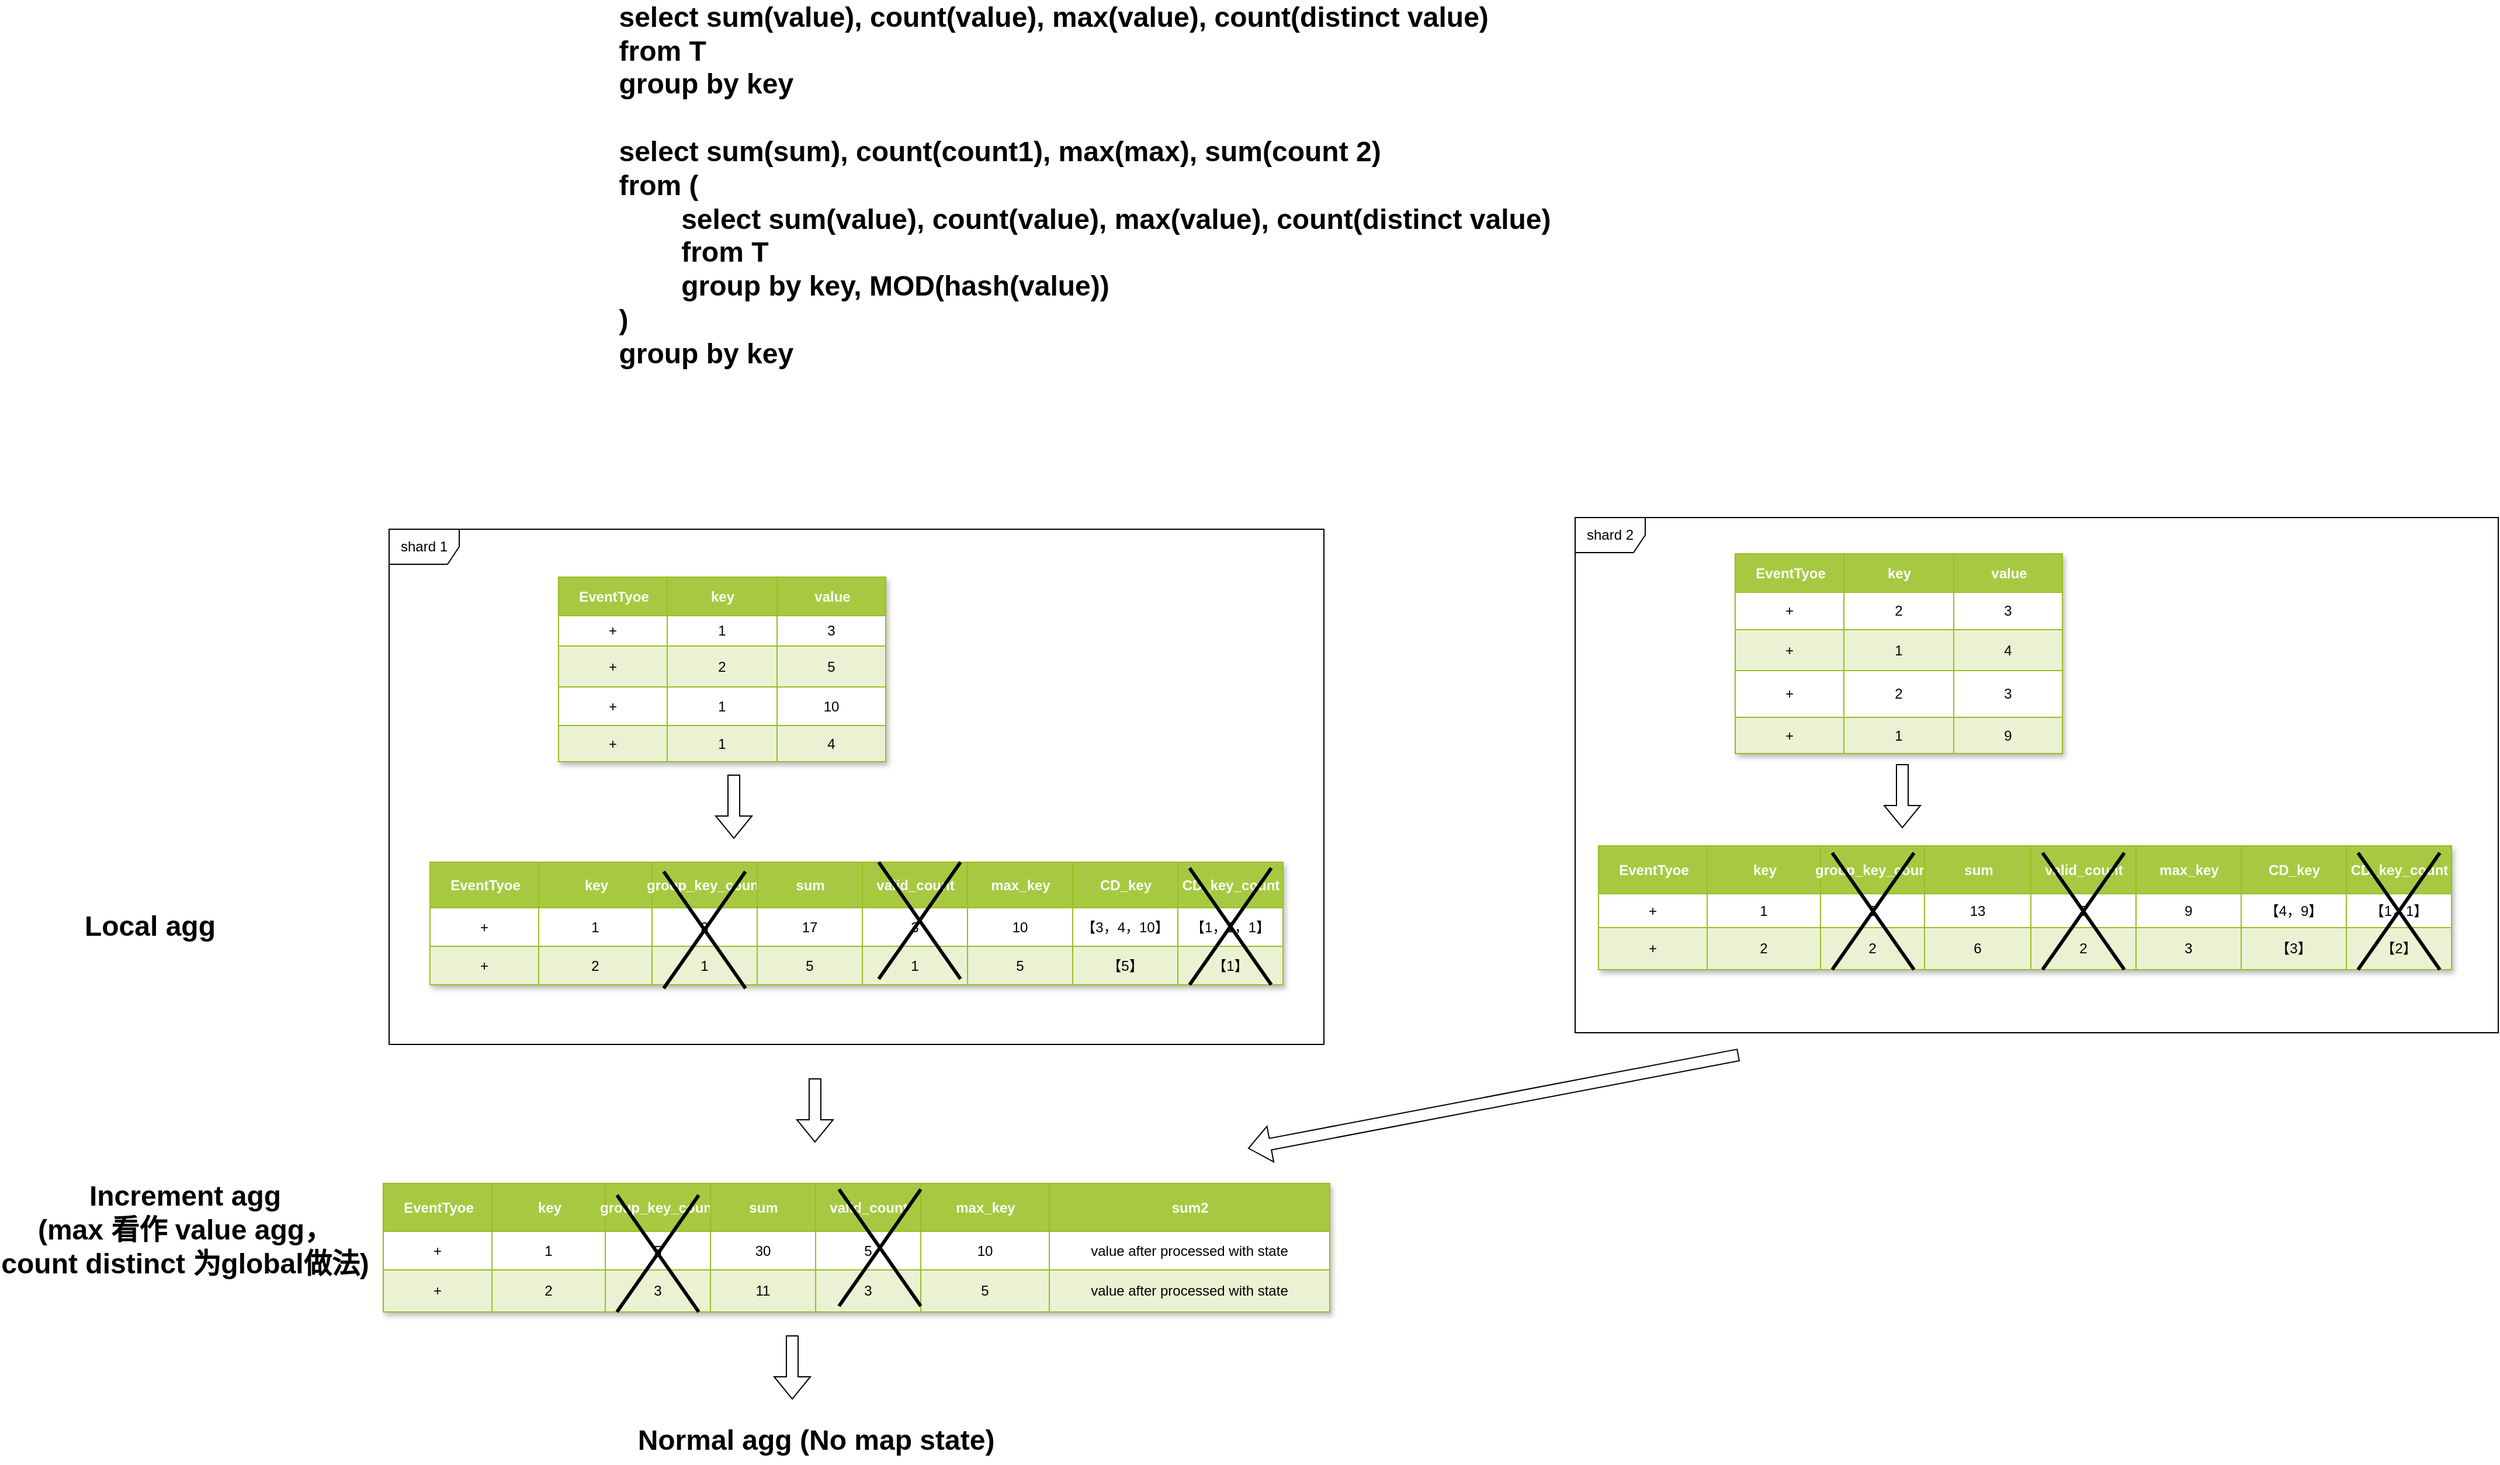 <mxfile version="22.0.4" type="github">
  <diagram name="第 1 页" id="0yl94ecNA-s-9qMKQ-jJ">
    <mxGraphModel dx="3107" dy="2625" grid="1" gridSize="10" guides="1" tooltips="1" connect="1" arrows="1" fold="1" page="1" pageScale="1" pageWidth="827" pageHeight="1169" math="0" shadow="0">
      <root>
        <mxCell id="0" />
        <mxCell id="1" parent="0" />
        <mxCell id="7iNNMuV84NmzAJdlqdGz-1" value="Assets" style="childLayout=tableLayout;recursiveResize=0;strokeColor=#98bf21;fillColor=#A7C942;shadow=1;" vertex="1" parent="1">
          <mxGeometry x="70" y="101" width="280" height="158" as="geometry" />
        </mxCell>
        <mxCell id="7iNNMuV84NmzAJdlqdGz-2" style="shape=tableRow;horizontal=0;startSize=0;swimlaneHead=0;swimlaneBody=0;top=0;left=0;bottom=0;right=0;dropTarget=0;collapsible=0;recursiveResize=0;expand=0;fontStyle=0;strokeColor=inherit;fillColor=#ffffff;" vertex="1" parent="7iNNMuV84NmzAJdlqdGz-1">
          <mxGeometry width="280" height="33" as="geometry" />
        </mxCell>
        <mxCell id="7iNNMuV84NmzAJdlqdGz-3" value="EventTyoe" style="connectable=0;recursiveResize=0;strokeColor=inherit;fillColor=#A7C942;align=center;fontStyle=1;fontColor=#FFFFFF;html=1;" vertex="1" parent="7iNNMuV84NmzAJdlqdGz-2">
          <mxGeometry width="93" height="33" as="geometry">
            <mxRectangle width="93" height="33" as="alternateBounds" />
          </mxGeometry>
        </mxCell>
        <mxCell id="7iNNMuV84NmzAJdlqdGz-4" value="key" style="connectable=0;recursiveResize=0;strokeColor=inherit;fillColor=#A7C942;align=center;fontStyle=1;fontColor=#FFFFFF;html=1;" vertex="1" parent="7iNNMuV84NmzAJdlqdGz-2">
          <mxGeometry x="93" width="94" height="33" as="geometry">
            <mxRectangle width="94" height="33" as="alternateBounds" />
          </mxGeometry>
        </mxCell>
        <mxCell id="7iNNMuV84NmzAJdlqdGz-5" value="value" style="connectable=0;recursiveResize=0;strokeColor=inherit;fillColor=#A7C942;align=center;fontStyle=1;fontColor=#FFFFFF;html=1;" vertex="1" parent="7iNNMuV84NmzAJdlqdGz-2">
          <mxGeometry x="187" width="93" height="33" as="geometry">
            <mxRectangle width="93" height="33" as="alternateBounds" />
          </mxGeometry>
        </mxCell>
        <mxCell id="7iNNMuV84NmzAJdlqdGz-6" value="" style="shape=tableRow;horizontal=0;startSize=0;swimlaneHead=0;swimlaneBody=0;top=0;left=0;bottom=0;right=0;dropTarget=0;collapsible=0;recursiveResize=0;expand=0;fontStyle=0;strokeColor=inherit;fillColor=#ffffff;" vertex="1" parent="7iNNMuV84NmzAJdlqdGz-1">
          <mxGeometry y="33" width="280" height="26" as="geometry" />
        </mxCell>
        <mxCell id="7iNNMuV84NmzAJdlqdGz-7" value="+" style="connectable=0;recursiveResize=0;strokeColor=inherit;fillColor=inherit;align=center;whiteSpace=wrap;html=1;" vertex="1" parent="7iNNMuV84NmzAJdlqdGz-6">
          <mxGeometry width="93" height="26" as="geometry">
            <mxRectangle width="93" height="26" as="alternateBounds" />
          </mxGeometry>
        </mxCell>
        <mxCell id="7iNNMuV84NmzAJdlqdGz-8" value="1" style="connectable=0;recursiveResize=0;strokeColor=inherit;fillColor=inherit;align=center;whiteSpace=wrap;html=1;" vertex="1" parent="7iNNMuV84NmzAJdlqdGz-6">
          <mxGeometry x="93" width="94" height="26" as="geometry">
            <mxRectangle width="94" height="26" as="alternateBounds" />
          </mxGeometry>
        </mxCell>
        <mxCell id="7iNNMuV84NmzAJdlqdGz-9" value="3" style="connectable=0;recursiveResize=0;strokeColor=inherit;fillColor=inherit;align=center;whiteSpace=wrap;html=1;" vertex="1" parent="7iNNMuV84NmzAJdlqdGz-6">
          <mxGeometry x="187" width="93" height="26" as="geometry">
            <mxRectangle width="93" height="26" as="alternateBounds" />
          </mxGeometry>
        </mxCell>
        <mxCell id="7iNNMuV84NmzAJdlqdGz-10" value="" style="shape=tableRow;horizontal=0;startSize=0;swimlaneHead=0;swimlaneBody=0;top=0;left=0;bottom=0;right=0;dropTarget=0;collapsible=0;recursiveResize=0;expand=0;fontStyle=1;strokeColor=inherit;fillColor=#EAF2D3;" vertex="1" parent="7iNNMuV84NmzAJdlqdGz-1">
          <mxGeometry y="59" width="280" height="35" as="geometry" />
        </mxCell>
        <mxCell id="7iNNMuV84NmzAJdlqdGz-11" value="+" style="connectable=0;recursiveResize=0;strokeColor=inherit;fillColor=inherit;whiteSpace=wrap;html=1;" vertex="1" parent="7iNNMuV84NmzAJdlqdGz-10">
          <mxGeometry width="93" height="35" as="geometry">
            <mxRectangle width="93" height="35" as="alternateBounds" />
          </mxGeometry>
        </mxCell>
        <mxCell id="7iNNMuV84NmzAJdlqdGz-12" value="2" style="connectable=0;recursiveResize=0;strokeColor=inherit;fillColor=inherit;whiteSpace=wrap;html=1;" vertex="1" parent="7iNNMuV84NmzAJdlqdGz-10">
          <mxGeometry x="93" width="94" height="35" as="geometry">
            <mxRectangle width="94" height="35" as="alternateBounds" />
          </mxGeometry>
        </mxCell>
        <mxCell id="7iNNMuV84NmzAJdlqdGz-13" value="5" style="connectable=0;recursiveResize=0;strokeColor=inherit;fillColor=inherit;whiteSpace=wrap;html=1;" vertex="1" parent="7iNNMuV84NmzAJdlqdGz-10">
          <mxGeometry x="187" width="93" height="35" as="geometry">
            <mxRectangle width="93" height="35" as="alternateBounds" />
          </mxGeometry>
        </mxCell>
        <mxCell id="7iNNMuV84NmzAJdlqdGz-14" value="" style="shape=tableRow;horizontal=0;startSize=0;swimlaneHead=0;swimlaneBody=0;top=0;left=0;bottom=0;right=0;dropTarget=0;collapsible=0;recursiveResize=0;expand=0;fontStyle=0;strokeColor=inherit;fillColor=#ffffff;" vertex="1" parent="7iNNMuV84NmzAJdlqdGz-1">
          <mxGeometry y="94" width="280" height="33" as="geometry" />
        </mxCell>
        <mxCell id="7iNNMuV84NmzAJdlqdGz-15" value="+" style="connectable=0;recursiveResize=0;strokeColor=inherit;fillColor=inherit;fontStyle=0;align=center;whiteSpace=wrap;html=1;" vertex="1" parent="7iNNMuV84NmzAJdlqdGz-14">
          <mxGeometry width="93" height="33" as="geometry">
            <mxRectangle width="93" height="33" as="alternateBounds" />
          </mxGeometry>
        </mxCell>
        <mxCell id="7iNNMuV84NmzAJdlqdGz-16" value="1" style="connectable=0;recursiveResize=0;strokeColor=inherit;fillColor=inherit;fontStyle=0;align=center;whiteSpace=wrap;html=1;" vertex="1" parent="7iNNMuV84NmzAJdlqdGz-14">
          <mxGeometry x="93" width="94" height="33" as="geometry">
            <mxRectangle width="94" height="33" as="alternateBounds" />
          </mxGeometry>
        </mxCell>
        <mxCell id="7iNNMuV84NmzAJdlqdGz-17" value="10" style="connectable=0;recursiveResize=0;strokeColor=inherit;fillColor=inherit;fontStyle=0;align=center;whiteSpace=wrap;html=1;" vertex="1" parent="7iNNMuV84NmzAJdlqdGz-14">
          <mxGeometry x="187" width="93" height="33" as="geometry">
            <mxRectangle width="93" height="33" as="alternateBounds" />
          </mxGeometry>
        </mxCell>
        <mxCell id="7iNNMuV84NmzAJdlqdGz-18" value="" style="shape=tableRow;horizontal=0;startSize=0;swimlaneHead=0;swimlaneBody=0;top=0;left=0;bottom=0;right=0;dropTarget=0;collapsible=0;recursiveResize=0;expand=0;fontStyle=1;strokeColor=inherit;fillColor=#EAF2D3;" vertex="1" parent="7iNNMuV84NmzAJdlqdGz-1">
          <mxGeometry y="127" width="280" height="31" as="geometry" />
        </mxCell>
        <mxCell id="7iNNMuV84NmzAJdlqdGz-19" value="+" style="connectable=0;recursiveResize=0;strokeColor=inherit;fillColor=inherit;whiteSpace=wrap;html=1;" vertex="1" parent="7iNNMuV84NmzAJdlqdGz-18">
          <mxGeometry width="93" height="31" as="geometry">
            <mxRectangle width="93" height="31" as="alternateBounds" />
          </mxGeometry>
        </mxCell>
        <mxCell id="7iNNMuV84NmzAJdlqdGz-20" value="1" style="connectable=0;recursiveResize=0;strokeColor=inherit;fillColor=inherit;whiteSpace=wrap;html=1;" vertex="1" parent="7iNNMuV84NmzAJdlqdGz-18">
          <mxGeometry x="93" width="94" height="31" as="geometry">
            <mxRectangle width="94" height="31" as="alternateBounds" />
          </mxGeometry>
        </mxCell>
        <mxCell id="7iNNMuV84NmzAJdlqdGz-21" value="4" style="connectable=0;recursiveResize=0;strokeColor=inherit;fillColor=inherit;whiteSpace=wrap;html=1;" vertex="1" parent="7iNNMuV84NmzAJdlqdGz-18">
          <mxGeometry x="187" width="93" height="31" as="geometry">
            <mxRectangle width="93" height="31" as="alternateBounds" />
          </mxGeometry>
        </mxCell>
        <mxCell id="7iNNMuV84NmzAJdlqdGz-22" value="Assets" style="childLayout=tableLayout;recursiveResize=0;strokeColor=#98bf21;fillColor=#A7C942;shadow=1;" vertex="1" parent="1">
          <mxGeometry x="-40" y="345" width="730" height="105" as="geometry" />
        </mxCell>
        <mxCell id="7iNNMuV84NmzAJdlqdGz-23" style="shape=tableRow;horizontal=0;startSize=0;swimlaneHead=0;swimlaneBody=0;top=0;left=0;bottom=0;right=0;dropTarget=0;collapsible=0;recursiveResize=0;expand=0;fontStyle=0;strokeColor=inherit;fillColor=#ffffff;" vertex="1" parent="7iNNMuV84NmzAJdlqdGz-22">
          <mxGeometry width="730" height="39" as="geometry" />
        </mxCell>
        <mxCell id="7iNNMuV84NmzAJdlqdGz-24" value="EventTyoe" style="connectable=0;recursiveResize=0;strokeColor=inherit;fillColor=#A7C942;align=center;fontStyle=1;fontColor=#FFFFFF;html=1;" vertex="1" parent="7iNNMuV84NmzAJdlqdGz-23">
          <mxGeometry width="93" height="39" as="geometry">
            <mxRectangle width="93" height="39" as="alternateBounds" />
          </mxGeometry>
        </mxCell>
        <mxCell id="7iNNMuV84NmzAJdlqdGz-25" value="key" style="connectable=0;recursiveResize=0;strokeColor=inherit;fillColor=#A7C942;align=center;fontStyle=1;fontColor=#FFFFFF;html=1;" vertex="1" parent="7iNNMuV84NmzAJdlqdGz-23">
          <mxGeometry x="93" width="97" height="39" as="geometry">
            <mxRectangle width="97" height="39" as="alternateBounds" />
          </mxGeometry>
        </mxCell>
        <mxCell id="7iNNMuV84NmzAJdlqdGz-26" value="group_key_count" style="connectable=0;recursiveResize=0;strokeColor=inherit;fillColor=#A7C942;align=center;fontStyle=1;fontColor=#FFFFFF;html=1;" vertex="1" parent="7iNNMuV84NmzAJdlqdGz-23">
          <mxGeometry x="190" width="90" height="39" as="geometry">
            <mxRectangle width="90" height="39" as="alternateBounds" />
          </mxGeometry>
        </mxCell>
        <mxCell id="7iNNMuV84NmzAJdlqdGz-27" value="sum" style="connectable=0;recursiveResize=0;strokeColor=inherit;fillColor=#A7C942;align=center;fontStyle=1;fontColor=#FFFFFF;html=1;" vertex="1" parent="7iNNMuV84NmzAJdlqdGz-23">
          <mxGeometry x="280" width="90" height="39" as="geometry">
            <mxRectangle width="90" height="39" as="alternateBounds" />
          </mxGeometry>
        </mxCell>
        <mxCell id="7iNNMuV84NmzAJdlqdGz-28" value="valid_count" style="connectable=0;recursiveResize=0;strokeColor=inherit;fillColor=#A7C942;align=center;fontStyle=1;fontColor=#FFFFFF;html=1;" vertex="1" parent="7iNNMuV84NmzAJdlqdGz-23">
          <mxGeometry x="370" width="90" height="39" as="geometry">
            <mxRectangle width="90" height="39" as="alternateBounds" />
          </mxGeometry>
        </mxCell>
        <mxCell id="7iNNMuV84NmzAJdlqdGz-190" value="max_key" style="connectable=0;recursiveResize=0;strokeColor=inherit;fillColor=#A7C942;align=center;fontStyle=1;fontColor=#FFFFFF;html=1;" vertex="1" parent="7iNNMuV84NmzAJdlqdGz-23">
          <mxGeometry x="460" width="90" height="39" as="geometry">
            <mxRectangle width="90" height="39" as="alternateBounds" />
          </mxGeometry>
        </mxCell>
        <mxCell id="7iNNMuV84NmzAJdlqdGz-29" value="CD_key" style="connectable=0;recursiveResize=0;strokeColor=inherit;fillColor=#A7C942;align=center;fontStyle=1;fontColor=#FFFFFF;html=1;" vertex="1" parent="7iNNMuV84NmzAJdlqdGz-23">
          <mxGeometry x="550" width="90" height="39" as="geometry">
            <mxRectangle width="90" height="39" as="alternateBounds" />
          </mxGeometry>
        </mxCell>
        <mxCell id="7iNNMuV84NmzAJdlqdGz-30" value="CD_key_count" style="connectable=0;recursiveResize=0;strokeColor=inherit;fillColor=#A7C942;align=center;fontStyle=1;fontColor=#FFFFFF;html=1;" vertex="1" parent="7iNNMuV84NmzAJdlqdGz-23">
          <mxGeometry x="640" width="90" height="39" as="geometry">
            <mxRectangle width="90" height="39" as="alternateBounds" />
          </mxGeometry>
        </mxCell>
        <mxCell id="7iNNMuV84NmzAJdlqdGz-31" value="" style="shape=tableRow;horizontal=0;startSize=0;swimlaneHead=0;swimlaneBody=0;top=0;left=0;bottom=0;right=0;dropTarget=0;collapsible=0;recursiveResize=0;expand=0;fontStyle=0;strokeColor=inherit;fillColor=#ffffff;" vertex="1" parent="7iNNMuV84NmzAJdlqdGz-22">
          <mxGeometry y="39" width="730" height="33" as="geometry" />
        </mxCell>
        <mxCell id="7iNNMuV84NmzAJdlqdGz-32" value="+" style="connectable=0;recursiveResize=0;strokeColor=inherit;fillColor=inherit;align=center;whiteSpace=wrap;html=1;" vertex="1" parent="7iNNMuV84NmzAJdlqdGz-31">
          <mxGeometry width="93" height="33" as="geometry">
            <mxRectangle width="93" height="33" as="alternateBounds" />
          </mxGeometry>
        </mxCell>
        <mxCell id="7iNNMuV84NmzAJdlqdGz-33" value="1" style="connectable=0;recursiveResize=0;strokeColor=inherit;fillColor=inherit;align=center;whiteSpace=wrap;html=1;" vertex="1" parent="7iNNMuV84NmzAJdlqdGz-31">
          <mxGeometry x="93" width="97" height="33" as="geometry">
            <mxRectangle width="97" height="33" as="alternateBounds" />
          </mxGeometry>
        </mxCell>
        <mxCell id="7iNNMuV84NmzAJdlqdGz-34" value="3" style="connectable=0;recursiveResize=0;strokeColor=inherit;fillColor=inherit;align=center;whiteSpace=wrap;html=1;" vertex="1" parent="7iNNMuV84NmzAJdlqdGz-31">
          <mxGeometry x="190" width="90" height="33" as="geometry">
            <mxRectangle width="90" height="33" as="alternateBounds" />
          </mxGeometry>
        </mxCell>
        <mxCell id="7iNNMuV84NmzAJdlqdGz-35" value="17" style="connectable=0;recursiveResize=0;strokeColor=inherit;fillColor=inherit;align=center;whiteSpace=wrap;html=1;" vertex="1" parent="7iNNMuV84NmzAJdlqdGz-31">
          <mxGeometry x="280" width="90" height="33" as="geometry">
            <mxRectangle width="90" height="33" as="alternateBounds" />
          </mxGeometry>
        </mxCell>
        <mxCell id="7iNNMuV84NmzAJdlqdGz-36" value="3" style="connectable=0;recursiveResize=0;strokeColor=inherit;fillColor=inherit;align=center;whiteSpace=wrap;html=1;" vertex="1" parent="7iNNMuV84NmzAJdlqdGz-31">
          <mxGeometry x="370" width="90" height="33" as="geometry">
            <mxRectangle width="90" height="33" as="alternateBounds" />
          </mxGeometry>
        </mxCell>
        <mxCell id="7iNNMuV84NmzAJdlqdGz-191" value="10" style="connectable=0;recursiveResize=0;strokeColor=inherit;fillColor=inherit;align=center;whiteSpace=wrap;html=1;" vertex="1" parent="7iNNMuV84NmzAJdlqdGz-31">
          <mxGeometry x="460" width="90" height="33" as="geometry">
            <mxRectangle width="90" height="33" as="alternateBounds" />
          </mxGeometry>
        </mxCell>
        <mxCell id="7iNNMuV84NmzAJdlqdGz-37" value="【3，4，10】" style="connectable=0;recursiveResize=0;strokeColor=inherit;fillColor=inherit;align=center;whiteSpace=wrap;html=1;" vertex="1" parent="7iNNMuV84NmzAJdlqdGz-31">
          <mxGeometry x="550" width="90" height="33" as="geometry">
            <mxRectangle width="90" height="33" as="alternateBounds" />
          </mxGeometry>
        </mxCell>
        <mxCell id="7iNNMuV84NmzAJdlqdGz-38" value="【1，1，1】" style="connectable=0;recursiveResize=0;strokeColor=inherit;fillColor=inherit;align=center;whiteSpace=wrap;html=1;" vertex="1" parent="7iNNMuV84NmzAJdlqdGz-31">
          <mxGeometry x="640" width="90" height="33" as="geometry">
            <mxRectangle width="90" height="33" as="alternateBounds" />
          </mxGeometry>
        </mxCell>
        <mxCell id="7iNNMuV84NmzAJdlqdGz-39" value="" style="shape=tableRow;horizontal=0;startSize=0;swimlaneHead=0;swimlaneBody=0;top=0;left=0;bottom=0;right=0;dropTarget=0;collapsible=0;recursiveResize=0;expand=0;fontStyle=1;strokeColor=inherit;fillColor=#EAF2D3;" vertex="1" parent="7iNNMuV84NmzAJdlqdGz-22">
          <mxGeometry y="72" width="730" height="33" as="geometry" />
        </mxCell>
        <mxCell id="7iNNMuV84NmzAJdlqdGz-40" value="+" style="connectable=0;recursiveResize=0;strokeColor=inherit;fillColor=inherit;whiteSpace=wrap;html=1;" vertex="1" parent="7iNNMuV84NmzAJdlqdGz-39">
          <mxGeometry width="93" height="33" as="geometry">
            <mxRectangle width="93" height="33" as="alternateBounds" />
          </mxGeometry>
        </mxCell>
        <mxCell id="7iNNMuV84NmzAJdlqdGz-41" value="2" style="connectable=0;recursiveResize=0;strokeColor=inherit;fillColor=inherit;whiteSpace=wrap;html=1;" vertex="1" parent="7iNNMuV84NmzAJdlqdGz-39">
          <mxGeometry x="93" width="97" height="33" as="geometry">
            <mxRectangle width="97" height="33" as="alternateBounds" />
          </mxGeometry>
        </mxCell>
        <mxCell id="7iNNMuV84NmzAJdlqdGz-42" value="1" style="connectable=0;recursiveResize=0;strokeColor=inherit;fillColor=inherit;whiteSpace=wrap;html=1;" vertex="1" parent="7iNNMuV84NmzAJdlqdGz-39">
          <mxGeometry x="190" width="90" height="33" as="geometry">
            <mxRectangle width="90" height="33" as="alternateBounds" />
          </mxGeometry>
        </mxCell>
        <mxCell id="7iNNMuV84NmzAJdlqdGz-43" value="5" style="connectable=0;recursiveResize=0;strokeColor=inherit;fillColor=inherit;whiteSpace=wrap;html=1;" vertex="1" parent="7iNNMuV84NmzAJdlqdGz-39">
          <mxGeometry x="280" width="90" height="33" as="geometry">
            <mxRectangle width="90" height="33" as="alternateBounds" />
          </mxGeometry>
        </mxCell>
        <mxCell id="7iNNMuV84NmzAJdlqdGz-44" value="1" style="connectable=0;recursiveResize=0;strokeColor=inherit;fillColor=inherit;whiteSpace=wrap;html=1;" vertex="1" parent="7iNNMuV84NmzAJdlqdGz-39">
          <mxGeometry x="370" width="90" height="33" as="geometry">
            <mxRectangle width="90" height="33" as="alternateBounds" />
          </mxGeometry>
        </mxCell>
        <mxCell id="7iNNMuV84NmzAJdlqdGz-192" value="5" style="connectable=0;recursiveResize=0;strokeColor=inherit;fillColor=inherit;whiteSpace=wrap;html=1;" vertex="1" parent="7iNNMuV84NmzAJdlqdGz-39">
          <mxGeometry x="460" width="90" height="33" as="geometry">
            <mxRectangle width="90" height="33" as="alternateBounds" />
          </mxGeometry>
        </mxCell>
        <mxCell id="7iNNMuV84NmzAJdlqdGz-45" value="【5】" style="connectable=0;recursiveResize=0;strokeColor=inherit;fillColor=inherit;whiteSpace=wrap;html=1;" vertex="1" parent="7iNNMuV84NmzAJdlqdGz-39">
          <mxGeometry x="550" width="90" height="33" as="geometry">
            <mxRectangle width="90" height="33" as="alternateBounds" />
          </mxGeometry>
        </mxCell>
        <mxCell id="7iNNMuV84NmzAJdlqdGz-46" value="【1】" style="connectable=0;recursiveResize=0;strokeColor=inherit;fillColor=inherit;whiteSpace=wrap;html=1;" vertex="1" parent="7iNNMuV84NmzAJdlqdGz-39">
          <mxGeometry x="640" width="90" height="33" as="geometry">
            <mxRectangle width="90" height="33" as="alternateBounds" />
          </mxGeometry>
        </mxCell>
        <mxCell id="7iNNMuV84NmzAJdlqdGz-47" value="Assets" style="childLayout=tableLayout;recursiveResize=0;strokeColor=#98bf21;fillColor=#A7C942;shadow=1;" vertex="1" parent="1">
          <mxGeometry x="1077" y="81" width="280" height="171" as="geometry" />
        </mxCell>
        <mxCell id="7iNNMuV84NmzAJdlqdGz-48" style="shape=tableRow;horizontal=0;startSize=0;swimlaneHead=0;swimlaneBody=0;top=0;left=0;bottom=0;right=0;dropTarget=0;collapsible=0;recursiveResize=0;expand=0;fontStyle=0;strokeColor=inherit;fillColor=#ffffff;" vertex="1" parent="7iNNMuV84NmzAJdlqdGz-47">
          <mxGeometry width="280" height="33" as="geometry" />
        </mxCell>
        <mxCell id="7iNNMuV84NmzAJdlqdGz-49" value="EventTyoe" style="connectable=0;recursiveResize=0;strokeColor=inherit;fillColor=#A7C942;align=center;fontStyle=1;fontColor=#FFFFFF;html=1;" vertex="1" parent="7iNNMuV84NmzAJdlqdGz-48">
          <mxGeometry width="93" height="33" as="geometry">
            <mxRectangle width="93" height="33" as="alternateBounds" />
          </mxGeometry>
        </mxCell>
        <mxCell id="7iNNMuV84NmzAJdlqdGz-50" value="key" style="connectable=0;recursiveResize=0;strokeColor=inherit;fillColor=#A7C942;align=center;fontStyle=1;fontColor=#FFFFFF;html=1;" vertex="1" parent="7iNNMuV84NmzAJdlqdGz-48">
          <mxGeometry x="93" width="94" height="33" as="geometry">
            <mxRectangle width="94" height="33" as="alternateBounds" />
          </mxGeometry>
        </mxCell>
        <mxCell id="7iNNMuV84NmzAJdlqdGz-51" value="value" style="connectable=0;recursiveResize=0;strokeColor=inherit;fillColor=#A7C942;align=center;fontStyle=1;fontColor=#FFFFFF;html=1;" vertex="1" parent="7iNNMuV84NmzAJdlqdGz-48">
          <mxGeometry x="187" width="93" height="33" as="geometry">
            <mxRectangle width="93" height="33" as="alternateBounds" />
          </mxGeometry>
        </mxCell>
        <mxCell id="7iNNMuV84NmzAJdlqdGz-52" value="" style="shape=tableRow;horizontal=0;startSize=0;swimlaneHead=0;swimlaneBody=0;top=0;left=0;bottom=0;right=0;dropTarget=0;collapsible=0;recursiveResize=0;expand=0;fontStyle=0;strokeColor=inherit;fillColor=#ffffff;" vertex="1" parent="7iNNMuV84NmzAJdlqdGz-47">
          <mxGeometry y="33" width="280" height="32" as="geometry" />
        </mxCell>
        <mxCell id="7iNNMuV84NmzAJdlqdGz-53" value="+" style="connectable=0;recursiveResize=0;strokeColor=inherit;fillColor=inherit;align=center;whiteSpace=wrap;html=1;" vertex="1" parent="7iNNMuV84NmzAJdlqdGz-52">
          <mxGeometry width="93" height="32" as="geometry">
            <mxRectangle width="93" height="32" as="alternateBounds" />
          </mxGeometry>
        </mxCell>
        <mxCell id="7iNNMuV84NmzAJdlqdGz-54" value="2" style="connectable=0;recursiveResize=0;strokeColor=inherit;fillColor=inherit;align=center;whiteSpace=wrap;html=1;" vertex="1" parent="7iNNMuV84NmzAJdlqdGz-52">
          <mxGeometry x="93" width="94" height="32" as="geometry">
            <mxRectangle width="94" height="32" as="alternateBounds" />
          </mxGeometry>
        </mxCell>
        <mxCell id="7iNNMuV84NmzAJdlqdGz-55" value="3" style="connectable=0;recursiveResize=0;strokeColor=inherit;fillColor=inherit;align=center;whiteSpace=wrap;html=1;" vertex="1" parent="7iNNMuV84NmzAJdlqdGz-52">
          <mxGeometry x="187" width="93" height="32" as="geometry">
            <mxRectangle width="93" height="32" as="alternateBounds" />
          </mxGeometry>
        </mxCell>
        <mxCell id="7iNNMuV84NmzAJdlqdGz-56" value="" style="shape=tableRow;horizontal=0;startSize=0;swimlaneHead=0;swimlaneBody=0;top=0;left=0;bottom=0;right=0;dropTarget=0;collapsible=0;recursiveResize=0;expand=0;fontStyle=1;strokeColor=inherit;fillColor=#EAF2D3;" vertex="1" parent="7iNNMuV84NmzAJdlqdGz-47">
          <mxGeometry y="65" width="280" height="35" as="geometry" />
        </mxCell>
        <mxCell id="7iNNMuV84NmzAJdlqdGz-57" value="+" style="connectable=0;recursiveResize=0;strokeColor=inherit;fillColor=inherit;whiteSpace=wrap;html=1;" vertex="1" parent="7iNNMuV84NmzAJdlqdGz-56">
          <mxGeometry width="93" height="35" as="geometry">
            <mxRectangle width="93" height="35" as="alternateBounds" />
          </mxGeometry>
        </mxCell>
        <mxCell id="7iNNMuV84NmzAJdlqdGz-58" value="1" style="connectable=0;recursiveResize=0;strokeColor=inherit;fillColor=inherit;whiteSpace=wrap;html=1;" vertex="1" parent="7iNNMuV84NmzAJdlqdGz-56">
          <mxGeometry x="93" width="94" height="35" as="geometry">
            <mxRectangle width="94" height="35" as="alternateBounds" />
          </mxGeometry>
        </mxCell>
        <mxCell id="7iNNMuV84NmzAJdlqdGz-59" value="4" style="connectable=0;recursiveResize=0;strokeColor=inherit;fillColor=inherit;whiteSpace=wrap;html=1;" vertex="1" parent="7iNNMuV84NmzAJdlqdGz-56">
          <mxGeometry x="187" width="93" height="35" as="geometry">
            <mxRectangle width="93" height="35" as="alternateBounds" />
          </mxGeometry>
        </mxCell>
        <mxCell id="7iNNMuV84NmzAJdlqdGz-60" value="" style="shape=tableRow;horizontal=0;startSize=0;swimlaneHead=0;swimlaneBody=0;top=0;left=0;bottom=0;right=0;dropTarget=0;collapsible=0;recursiveResize=0;expand=0;fontStyle=0;strokeColor=inherit;fillColor=#ffffff;" vertex="1" parent="7iNNMuV84NmzAJdlqdGz-47">
          <mxGeometry y="100" width="280" height="40" as="geometry" />
        </mxCell>
        <mxCell id="7iNNMuV84NmzAJdlqdGz-61" value="+" style="connectable=0;recursiveResize=0;strokeColor=inherit;fillColor=inherit;fontStyle=0;align=center;whiteSpace=wrap;html=1;" vertex="1" parent="7iNNMuV84NmzAJdlqdGz-60">
          <mxGeometry width="93" height="40" as="geometry">
            <mxRectangle width="93" height="40" as="alternateBounds" />
          </mxGeometry>
        </mxCell>
        <mxCell id="7iNNMuV84NmzAJdlqdGz-62" value="2" style="connectable=0;recursiveResize=0;strokeColor=inherit;fillColor=inherit;fontStyle=0;align=center;whiteSpace=wrap;html=1;" vertex="1" parent="7iNNMuV84NmzAJdlqdGz-60">
          <mxGeometry x="93" width="94" height="40" as="geometry">
            <mxRectangle width="94" height="40" as="alternateBounds" />
          </mxGeometry>
        </mxCell>
        <mxCell id="7iNNMuV84NmzAJdlqdGz-63" value="3" style="connectable=0;recursiveResize=0;strokeColor=inherit;fillColor=inherit;fontStyle=0;align=center;whiteSpace=wrap;html=1;" vertex="1" parent="7iNNMuV84NmzAJdlqdGz-60">
          <mxGeometry x="187" width="93" height="40" as="geometry">
            <mxRectangle width="93" height="40" as="alternateBounds" />
          </mxGeometry>
        </mxCell>
        <mxCell id="7iNNMuV84NmzAJdlqdGz-64" value="" style="shape=tableRow;horizontal=0;startSize=0;swimlaneHead=0;swimlaneBody=0;top=0;left=0;bottom=0;right=0;dropTarget=0;collapsible=0;recursiveResize=0;expand=0;fontStyle=1;strokeColor=inherit;fillColor=#EAF2D3;" vertex="1" parent="7iNNMuV84NmzAJdlqdGz-47">
          <mxGeometry y="140" width="280" height="31" as="geometry" />
        </mxCell>
        <mxCell id="7iNNMuV84NmzAJdlqdGz-65" value="+" style="connectable=0;recursiveResize=0;strokeColor=inherit;fillColor=inherit;whiteSpace=wrap;html=1;" vertex="1" parent="7iNNMuV84NmzAJdlqdGz-64">
          <mxGeometry width="93" height="31" as="geometry">
            <mxRectangle width="93" height="31" as="alternateBounds" />
          </mxGeometry>
        </mxCell>
        <mxCell id="7iNNMuV84NmzAJdlqdGz-66" value="1" style="connectable=0;recursiveResize=0;strokeColor=inherit;fillColor=inherit;whiteSpace=wrap;html=1;" vertex="1" parent="7iNNMuV84NmzAJdlqdGz-64">
          <mxGeometry x="93" width="94" height="31" as="geometry">
            <mxRectangle width="94" height="31" as="alternateBounds" />
          </mxGeometry>
        </mxCell>
        <mxCell id="7iNNMuV84NmzAJdlqdGz-67" value="9" style="connectable=0;recursiveResize=0;strokeColor=inherit;fillColor=inherit;whiteSpace=wrap;html=1;" vertex="1" parent="7iNNMuV84NmzAJdlqdGz-64">
          <mxGeometry x="187" width="93" height="31" as="geometry">
            <mxRectangle width="93" height="31" as="alternateBounds" />
          </mxGeometry>
        </mxCell>
        <mxCell id="7iNNMuV84NmzAJdlqdGz-68" value="Assets" style="childLayout=tableLayout;recursiveResize=0;strokeColor=#98bf21;fillColor=#A7C942;shadow=1;" vertex="1" parent="1">
          <mxGeometry x="960" y="331" width="730" height="106" as="geometry" />
        </mxCell>
        <mxCell id="7iNNMuV84NmzAJdlqdGz-69" style="shape=tableRow;horizontal=0;startSize=0;swimlaneHead=0;swimlaneBody=0;top=0;left=0;bottom=0;right=0;dropTarget=0;collapsible=0;recursiveResize=0;expand=0;fontStyle=0;strokeColor=inherit;fillColor=#ffffff;" vertex="1" parent="7iNNMuV84NmzAJdlqdGz-68">
          <mxGeometry width="730" height="41" as="geometry" />
        </mxCell>
        <mxCell id="7iNNMuV84NmzAJdlqdGz-70" value="EventTyoe" style="connectable=0;recursiveResize=0;strokeColor=inherit;fillColor=#A7C942;align=center;fontStyle=1;fontColor=#FFFFFF;html=1;" vertex="1" parent="7iNNMuV84NmzAJdlqdGz-69">
          <mxGeometry width="93" height="41" as="geometry">
            <mxRectangle width="93" height="41" as="alternateBounds" />
          </mxGeometry>
        </mxCell>
        <mxCell id="7iNNMuV84NmzAJdlqdGz-71" value="key" style="connectable=0;recursiveResize=0;strokeColor=inherit;fillColor=#A7C942;align=center;fontStyle=1;fontColor=#FFFFFF;html=1;" vertex="1" parent="7iNNMuV84NmzAJdlqdGz-69">
          <mxGeometry x="93" width="97" height="41" as="geometry">
            <mxRectangle width="97" height="41" as="alternateBounds" />
          </mxGeometry>
        </mxCell>
        <mxCell id="7iNNMuV84NmzAJdlqdGz-72" value="group_key_count" style="connectable=0;recursiveResize=0;strokeColor=inherit;fillColor=#A7C942;align=center;fontStyle=1;fontColor=#FFFFFF;html=1;" vertex="1" parent="7iNNMuV84NmzAJdlqdGz-69">
          <mxGeometry x="190" width="89" height="41" as="geometry">
            <mxRectangle width="89" height="41" as="alternateBounds" />
          </mxGeometry>
        </mxCell>
        <mxCell id="7iNNMuV84NmzAJdlqdGz-73" value="sum" style="connectable=0;recursiveResize=0;strokeColor=inherit;fillColor=#A7C942;align=center;fontStyle=1;fontColor=#FFFFFF;html=1;" vertex="1" parent="7iNNMuV84NmzAJdlqdGz-69">
          <mxGeometry x="279" width="91" height="41" as="geometry">
            <mxRectangle width="91" height="41" as="alternateBounds" />
          </mxGeometry>
        </mxCell>
        <mxCell id="7iNNMuV84NmzAJdlqdGz-74" value="valid_count" style="connectable=0;recursiveResize=0;strokeColor=inherit;fillColor=#A7C942;align=center;fontStyle=1;fontColor=#FFFFFF;html=1;" vertex="1" parent="7iNNMuV84NmzAJdlqdGz-69">
          <mxGeometry x="370" width="90" height="41" as="geometry">
            <mxRectangle width="90" height="41" as="alternateBounds" />
          </mxGeometry>
        </mxCell>
        <mxCell id="7iNNMuV84NmzAJdlqdGz-197" value="max_key" style="connectable=0;recursiveResize=0;strokeColor=inherit;fillColor=#A7C942;align=center;fontStyle=1;fontColor=#FFFFFF;html=1;" vertex="1" parent="7iNNMuV84NmzAJdlqdGz-69">
          <mxGeometry x="460" width="90" height="41" as="geometry">
            <mxRectangle width="90" height="41" as="alternateBounds" />
          </mxGeometry>
        </mxCell>
        <mxCell id="7iNNMuV84NmzAJdlqdGz-75" value="CD_key" style="connectable=0;recursiveResize=0;strokeColor=inherit;fillColor=#A7C942;align=center;fontStyle=1;fontColor=#FFFFFF;html=1;" vertex="1" parent="7iNNMuV84NmzAJdlqdGz-69">
          <mxGeometry x="550" width="90" height="41" as="geometry">
            <mxRectangle width="90" height="41" as="alternateBounds" />
          </mxGeometry>
        </mxCell>
        <mxCell id="7iNNMuV84NmzAJdlqdGz-76" value="CD_key_count" style="connectable=0;recursiveResize=0;strokeColor=inherit;fillColor=#A7C942;align=center;fontStyle=1;fontColor=#FFFFFF;html=1;" vertex="1" parent="7iNNMuV84NmzAJdlqdGz-69">
          <mxGeometry x="640" width="90" height="41" as="geometry">
            <mxRectangle width="90" height="41" as="alternateBounds" />
          </mxGeometry>
        </mxCell>
        <mxCell id="7iNNMuV84NmzAJdlqdGz-77" value="" style="shape=tableRow;horizontal=0;startSize=0;swimlaneHead=0;swimlaneBody=0;top=0;left=0;bottom=0;right=0;dropTarget=0;collapsible=0;recursiveResize=0;expand=0;fontStyle=0;strokeColor=inherit;fillColor=#ffffff;" vertex="1" parent="7iNNMuV84NmzAJdlqdGz-68">
          <mxGeometry y="41" width="730" height="29" as="geometry" />
        </mxCell>
        <mxCell id="7iNNMuV84NmzAJdlqdGz-78" value="+" style="connectable=0;recursiveResize=0;strokeColor=inherit;fillColor=inherit;align=center;whiteSpace=wrap;html=1;" vertex="1" parent="7iNNMuV84NmzAJdlqdGz-77">
          <mxGeometry width="93" height="29" as="geometry">
            <mxRectangle width="93" height="29" as="alternateBounds" />
          </mxGeometry>
        </mxCell>
        <mxCell id="7iNNMuV84NmzAJdlqdGz-79" value="1" style="connectable=0;recursiveResize=0;strokeColor=inherit;fillColor=inherit;align=center;whiteSpace=wrap;html=1;" vertex="1" parent="7iNNMuV84NmzAJdlqdGz-77">
          <mxGeometry x="93" width="97" height="29" as="geometry">
            <mxRectangle width="97" height="29" as="alternateBounds" />
          </mxGeometry>
        </mxCell>
        <mxCell id="7iNNMuV84NmzAJdlqdGz-80" value="2" style="connectable=0;recursiveResize=0;strokeColor=inherit;fillColor=inherit;align=center;whiteSpace=wrap;html=1;" vertex="1" parent="7iNNMuV84NmzAJdlqdGz-77">
          <mxGeometry x="190" width="89" height="29" as="geometry">
            <mxRectangle width="89" height="29" as="alternateBounds" />
          </mxGeometry>
        </mxCell>
        <mxCell id="7iNNMuV84NmzAJdlqdGz-81" value="13" style="connectable=0;recursiveResize=0;strokeColor=inherit;fillColor=inherit;align=center;whiteSpace=wrap;html=1;" vertex="1" parent="7iNNMuV84NmzAJdlqdGz-77">
          <mxGeometry x="279" width="91" height="29" as="geometry">
            <mxRectangle width="91" height="29" as="alternateBounds" />
          </mxGeometry>
        </mxCell>
        <mxCell id="7iNNMuV84NmzAJdlqdGz-82" value="2" style="connectable=0;recursiveResize=0;strokeColor=inherit;fillColor=inherit;align=center;whiteSpace=wrap;html=1;" vertex="1" parent="7iNNMuV84NmzAJdlqdGz-77">
          <mxGeometry x="370" width="90" height="29" as="geometry">
            <mxRectangle width="90" height="29" as="alternateBounds" />
          </mxGeometry>
        </mxCell>
        <mxCell id="7iNNMuV84NmzAJdlqdGz-198" value="9" style="connectable=0;recursiveResize=0;strokeColor=inherit;fillColor=inherit;align=center;whiteSpace=wrap;html=1;" vertex="1" parent="7iNNMuV84NmzAJdlqdGz-77">
          <mxGeometry x="460" width="90" height="29" as="geometry">
            <mxRectangle width="90" height="29" as="alternateBounds" />
          </mxGeometry>
        </mxCell>
        <mxCell id="7iNNMuV84NmzAJdlqdGz-83" value="【4，9】" style="connectable=0;recursiveResize=0;strokeColor=inherit;fillColor=inherit;align=center;whiteSpace=wrap;html=1;" vertex="1" parent="7iNNMuV84NmzAJdlqdGz-77">
          <mxGeometry x="550" width="90" height="29" as="geometry">
            <mxRectangle width="90" height="29" as="alternateBounds" />
          </mxGeometry>
        </mxCell>
        <mxCell id="7iNNMuV84NmzAJdlqdGz-84" value="【1，1】" style="connectable=0;recursiveResize=0;strokeColor=inherit;fillColor=inherit;align=center;whiteSpace=wrap;html=1;" vertex="1" parent="7iNNMuV84NmzAJdlqdGz-77">
          <mxGeometry x="640" width="90" height="29" as="geometry">
            <mxRectangle width="90" height="29" as="alternateBounds" />
          </mxGeometry>
        </mxCell>
        <mxCell id="7iNNMuV84NmzAJdlqdGz-85" value="" style="shape=tableRow;horizontal=0;startSize=0;swimlaneHead=0;swimlaneBody=0;top=0;left=0;bottom=0;right=0;dropTarget=0;collapsible=0;recursiveResize=0;expand=0;fontStyle=1;strokeColor=inherit;fillColor=#EAF2D3;" vertex="1" parent="7iNNMuV84NmzAJdlqdGz-68">
          <mxGeometry y="70" width="730" height="36" as="geometry" />
        </mxCell>
        <mxCell id="7iNNMuV84NmzAJdlqdGz-86" value="+" style="connectable=0;recursiveResize=0;strokeColor=inherit;fillColor=inherit;whiteSpace=wrap;html=1;" vertex="1" parent="7iNNMuV84NmzAJdlqdGz-85">
          <mxGeometry width="93" height="36" as="geometry">
            <mxRectangle width="93" height="36" as="alternateBounds" />
          </mxGeometry>
        </mxCell>
        <mxCell id="7iNNMuV84NmzAJdlqdGz-87" value="2" style="connectable=0;recursiveResize=0;strokeColor=inherit;fillColor=inherit;whiteSpace=wrap;html=1;" vertex="1" parent="7iNNMuV84NmzAJdlqdGz-85">
          <mxGeometry x="93" width="97" height="36" as="geometry">
            <mxRectangle width="97" height="36" as="alternateBounds" />
          </mxGeometry>
        </mxCell>
        <mxCell id="7iNNMuV84NmzAJdlqdGz-88" value="2" style="connectable=0;recursiveResize=0;strokeColor=inherit;fillColor=inherit;whiteSpace=wrap;html=1;" vertex="1" parent="7iNNMuV84NmzAJdlqdGz-85">
          <mxGeometry x="190" width="89" height="36" as="geometry">
            <mxRectangle width="89" height="36" as="alternateBounds" />
          </mxGeometry>
        </mxCell>
        <mxCell id="7iNNMuV84NmzAJdlqdGz-89" value="6" style="connectable=0;recursiveResize=0;strokeColor=inherit;fillColor=inherit;whiteSpace=wrap;html=1;" vertex="1" parent="7iNNMuV84NmzAJdlqdGz-85">
          <mxGeometry x="279" width="91" height="36" as="geometry">
            <mxRectangle width="91" height="36" as="alternateBounds" />
          </mxGeometry>
        </mxCell>
        <mxCell id="7iNNMuV84NmzAJdlqdGz-90" value="2" style="connectable=0;recursiveResize=0;strokeColor=inherit;fillColor=inherit;whiteSpace=wrap;html=1;" vertex="1" parent="7iNNMuV84NmzAJdlqdGz-85">
          <mxGeometry x="370" width="90" height="36" as="geometry">
            <mxRectangle width="90" height="36" as="alternateBounds" />
          </mxGeometry>
        </mxCell>
        <mxCell id="7iNNMuV84NmzAJdlqdGz-199" value="3" style="connectable=0;recursiveResize=0;strokeColor=inherit;fillColor=inherit;whiteSpace=wrap;html=1;" vertex="1" parent="7iNNMuV84NmzAJdlqdGz-85">
          <mxGeometry x="460" width="90" height="36" as="geometry">
            <mxRectangle width="90" height="36" as="alternateBounds" />
          </mxGeometry>
        </mxCell>
        <mxCell id="7iNNMuV84NmzAJdlqdGz-91" value="【3】" style="connectable=0;recursiveResize=0;strokeColor=inherit;fillColor=inherit;whiteSpace=wrap;html=1;" vertex="1" parent="7iNNMuV84NmzAJdlqdGz-85">
          <mxGeometry x="550" width="90" height="36" as="geometry">
            <mxRectangle width="90" height="36" as="alternateBounds" />
          </mxGeometry>
        </mxCell>
        <mxCell id="7iNNMuV84NmzAJdlqdGz-92" value="【2】" style="connectable=0;recursiveResize=0;strokeColor=inherit;fillColor=inherit;whiteSpace=wrap;html=1;" vertex="1" parent="7iNNMuV84NmzAJdlqdGz-85">
          <mxGeometry x="640" width="90" height="36" as="geometry">
            <mxRectangle width="90" height="36" as="alternateBounds" />
          </mxGeometry>
        </mxCell>
        <mxCell id="7iNNMuV84NmzAJdlqdGz-93" value="Assets" style="childLayout=tableLayout;recursiveResize=0;strokeColor=#98bf21;fillColor=#A7C942;shadow=1;" vertex="1" parent="1">
          <mxGeometry x="-80" y="620" width="810" height="110" as="geometry" />
        </mxCell>
        <mxCell id="7iNNMuV84NmzAJdlqdGz-94" style="shape=tableRow;horizontal=0;startSize=0;swimlaneHead=0;swimlaneBody=0;top=0;left=0;bottom=0;right=0;dropTarget=0;collapsible=0;recursiveResize=0;expand=0;fontStyle=0;strokeColor=inherit;fillColor=#ffffff;" vertex="1" parent="7iNNMuV84NmzAJdlqdGz-93">
          <mxGeometry width="810" height="41" as="geometry" />
        </mxCell>
        <mxCell id="7iNNMuV84NmzAJdlqdGz-95" value="EventTyoe" style="connectable=0;recursiveResize=0;strokeColor=inherit;fillColor=#A7C942;align=center;fontStyle=1;fontColor=#FFFFFF;html=1;" vertex="1" parent="7iNNMuV84NmzAJdlqdGz-94">
          <mxGeometry width="93" height="41" as="geometry">
            <mxRectangle width="93" height="41" as="alternateBounds" />
          </mxGeometry>
        </mxCell>
        <mxCell id="7iNNMuV84NmzAJdlqdGz-96" value="key" style="connectable=0;recursiveResize=0;strokeColor=inherit;fillColor=#A7C942;align=center;fontStyle=1;fontColor=#FFFFFF;html=1;" vertex="1" parent="7iNNMuV84NmzAJdlqdGz-94">
          <mxGeometry x="93" width="97" height="41" as="geometry">
            <mxRectangle width="97" height="41" as="alternateBounds" />
          </mxGeometry>
        </mxCell>
        <mxCell id="7iNNMuV84NmzAJdlqdGz-97" value="group_key_count" style="connectable=0;recursiveResize=0;strokeColor=inherit;fillColor=#A7C942;align=center;fontStyle=1;fontColor=#FFFFFF;html=1;" vertex="1" parent="7iNNMuV84NmzAJdlqdGz-94">
          <mxGeometry x="190" width="90" height="41" as="geometry">
            <mxRectangle width="90" height="41" as="alternateBounds" />
          </mxGeometry>
        </mxCell>
        <mxCell id="7iNNMuV84NmzAJdlqdGz-98" value="sum" style="connectable=0;recursiveResize=0;strokeColor=inherit;fillColor=#A7C942;align=center;fontStyle=1;fontColor=#FFFFFF;html=1;" vertex="1" parent="7iNNMuV84NmzAJdlqdGz-94">
          <mxGeometry x="280" width="90" height="41" as="geometry">
            <mxRectangle width="90" height="41" as="alternateBounds" />
          </mxGeometry>
        </mxCell>
        <mxCell id="7iNNMuV84NmzAJdlqdGz-99" value="valid_count" style="connectable=0;recursiveResize=0;strokeColor=inherit;fillColor=#A7C942;align=center;fontStyle=1;fontColor=#FFFFFF;html=1;" vertex="1" parent="7iNNMuV84NmzAJdlqdGz-94">
          <mxGeometry x="370" width="90" height="41" as="geometry">
            <mxRectangle width="90" height="41" as="alternateBounds" />
          </mxGeometry>
        </mxCell>
        <mxCell id="7iNNMuV84NmzAJdlqdGz-100" value="max_key" style="connectable=0;recursiveResize=0;strokeColor=inherit;fillColor=#A7C942;align=center;fontStyle=1;fontColor=#FFFFFF;html=1;" vertex="1" parent="7iNNMuV84NmzAJdlqdGz-94">
          <mxGeometry x="460" width="110" height="41" as="geometry">
            <mxRectangle width="110" height="41" as="alternateBounds" />
          </mxGeometry>
        </mxCell>
        <mxCell id="7iNNMuV84NmzAJdlqdGz-102" value="sum2" style="connectable=0;recursiveResize=0;strokeColor=inherit;fillColor=#A7C942;align=center;fontStyle=1;fontColor=#FFFFFF;html=1;" vertex="1" parent="7iNNMuV84NmzAJdlqdGz-94">
          <mxGeometry x="570" width="240" height="41" as="geometry">
            <mxRectangle width="240" height="41" as="alternateBounds" />
          </mxGeometry>
        </mxCell>
        <mxCell id="7iNNMuV84NmzAJdlqdGz-103" value="" style="shape=tableRow;horizontal=0;startSize=0;swimlaneHead=0;swimlaneBody=0;top=0;left=0;bottom=0;right=0;dropTarget=0;collapsible=0;recursiveResize=0;expand=0;fontStyle=0;strokeColor=inherit;fillColor=#ffffff;" vertex="1" parent="7iNNMuV84NmzAJdlqdGz-93">
          <mxGeometry y="41" width="810" height="33" as="geometry" />
        </mxCell>
        <mxCell id="7iNNMuV84NmzAJdlqdGz-104" value="+" style="connectable=0;recursiveResize=0;strokeColor=inherit;fillColor=inherit;align=center;whiteSpace=wrap;html=1;" vertex="1" parent="7iNNMuV84NmzAJdlqdGz-103">
          <mxGeometry width="93" height="33" as="geometry">
            <mxRectangle width="93" height="33" as="alternateBounds" />
          </mxGeometry>
        </mxCell>
        <mxCell id="7iNNMuV84NmzAJdlqdGz-105" value="1" style="connectable=0;recursiveResize=0;strokeColor=inherit;fillColor=inherit;align=center;whiteSpace=wrap;html=1;" vertex="1" parent="7iNNMuV84NmzAJdlqdGz-103">
          <mxGeometry x="93" width="97" height="33" as="geometry">
            <mxRectangle width="97" height="33" as="alternateBounds" />
          </mxGeometry>
        </mxCell>
        <mxCell id="7iNNMuV84NmzAJdlqdGz-106" value="5" style="connectable=0;recursiveResize=0;strokeColor=inherit;fillColor=inherit;align=center;whiteSpace=wrap;html=1;" vertex="1" parent="7iNNMuV84NmzAJdlqdGz-103">
          <mxGeometry x="190" width="90" height="33" as="geometry">
            <mxRectangle width="90" height="33" as="alternateBounds" />
          </mxGeometry>
        </mxCell>
        <mxCell id="7iNNMuV84NmzAJdlqdGz-107" value="30" style="connectable=0;recursiveResize=0;strokeColor=inherit;fillColor=inherit;align=center;whiteSpace=wrap;html=1;" vertex="1" parent="7iNNMuV84NmzAJdlqdGz-103">
          <mxGeometry x="280" width="90" height="33" as="geometry">
            <mxRectangle width="90" height="33" as="alternateBounds" />
          </mxGeometry>
        </mxCell>
        <mxCell id="7iNNMuV84NmzAJdlqdGz-108" value="5" style="connectable=0;recursiveResize=0;strokeColor=inherit;fillColor=inherit;align=center;whiteSpace=wrap;html=1;" vertex="1" parent="7iNNMuV84NmzAJdlqdGz-103">
          <mxGeometry x="370" width="90" height="33" as="geometry">
            <mxRectangle width="90" height="33" as="alternateBounds" />
          </mxGeometry>
        </mxCell>
        <mxCell id="7iNNMuV84NmzAJdlqdGz-109" value="10" style="connectable=0;recursiveResize=0;strokeColor=inherit;fillColor=inherit;align=center;whiteSpace=wrap;html=1;" vertex="1" parent="7iNNMuV84NmzAJdlqdGz-103">
          <mxGeometry x="460" width="110" height="33" as="geometry">
            <mxRectangle width="110" height="33" as="alternateBounds" />
          </mxGeometry>
        </mxCell>
        <mxCell id="7iNNMuV84NmzAJdlqdGz-111" value="value after processed with state" style="connectable=0;recursiveResize=0;strokeColor=inherit;fillColor=inherit;align=center;whiteSpace=wrap;html=1;" vertex="1" parent="7iNNMuV84NmzAJdlqdGz-103">
          <mxGeometry x="570" width="240" height="33" as="geometry">
            <mxRectangle width="240" height="33" as="alternateBounds" />
          </mxGeometry>
        </mxCell>
        <mxCell id="7iNNMuV84NmzAJdlqdGz-112" value="" style="shape=tableRow;horizontal=0;startSize=0;swimlaneHead=0;swimlaneBody=0;top=0;left=0;bottom=0;right=0;dropTarget=0;collapsible=0;recursiveResize=0;expand=0;fontStyle=1;strokeColor=inherit;fillColor=#EAF2D3;" vertex="1" parent="7iNNMuV84NmzAJdlqdGz-93">
          <mxGeometry y="74" width="810" height="36" as="geometry" />
        </mxCell>
        <mxCell id="7iNNMuV84NmzAJdlqdGz-113" value="+" style="connectable=0;recursiveResize=0;strokeColor=inherit;fillColor=inherit;whiteSpace=wrap;html=1;" vertex="1" parent="7iNNMuV84NmzAJdlqdGz-112">
          <mxGeometry width="93" height="36" as="geometry">
            <mxRectangle width="93" height="36" as="alternateBounds" />
          </mxGeometry>
        </mxCell>
        <mxCell id="7iNNMuV84NmzAJdlqdGz-114" value="2" style="connectable=0;recursiveResize=0;strokeColor=inherit;fillColor=inherit;whiteSpace=wrap;html=1;" vertex="1" parent="7iNNMuV84NmzAJdlqdGz-112">
          <mxGeometry x="93" width="97" height="36" as="geometry">
            <mxRectangle width="97" height="36" as="alternateBounds" />
          </mxGeometry>
        </mxCell>
        <mxCell id="7iNNMuV84NmzAJdlqdGz-115" value="3" style="connectable=0;recursiveResize=0;strokeColor=inherit;fillColor=inherit;whiteSpace=wrap;html=1;" vertex="1" parent="7iNNMuV84NmzAJdlqdGz-112">
          <mxGeometry x="190" width="90" height="36" as="geometry">
            <mxRectangle width="90" height="36" as="alternateBounds" />
          </mxGeometry>
        </mxCell>
        <mxCell id="7iNNMuV84NmzAJdlqdGz-116" value="11" style="connectable=0;recursiveResize=0;strokeColor=inherit;fillColor=inherit;whiteSpace=wrap;html=1;" vertex="1" parent="7iNNMuV84NmzAJdlqdGz-112">
          <mxGeometry x="280" width="90" height="36" as="geometry">
            <mxRectangle width="90" height="36" as="alternateBounds" />
          </mxGeometry>
        </mxCell>
        <mxCell id="7iNNMuV84NmzAJdlqdGz-117" value="3" style="connectable=0;recursiveResize=0;strokeColor=inherit;fillColor=inherit;whiteSpace=wrap;html=1;" vertex="1" parent="7iNNMuV84NmzAJdlqdGz-112">
          <mxGeometry x="370" width="90" height="36" as="geometry">
            <mxRectangle width="90" height="36" as="alternateBounds" />
          </mxGeometry>
        </mxCell>
        <mxCell id="7iNNMuV84NmzAJdlqdGz-118" value="5" style="connectable=0;recursiveResize=0;strokeColor=inherit;fillColor=inherit;whiteSpace=wrap;html=1;" vertex="1" parent="7iNNMuV84NmzAJdlqdGz-112">
          <mxGeometry x="460" width="110" height="36" as="geometry">
            <mxRectangle width="110" height="36" as="alternateBounds" />
          </mxGeometry>
        </mxCell>
        <mxCell id="7iNNMuV84NmzAJdlqdGz-120" value="value after processed with state" style="connectable=0;recursiveResize=0;strokeColor=inherit;fillColor=inherit;whiteSpace=wrap;html=1;" vertex="1" parent="7iNNMuV84NmzAJdlqdGz-112">
          <mxGeometry x="570" width="240" height="36" as="geometry">
            <mxRectangle width="240" height="36" as="alternateBounds" />
          </mxGeometry>
        </mxCell>
        <mxCell id="7iNNMuV84NmzAJdlqdGz-121" value="&lt;div style=&quot;text-align: left;&quot;&gt;&lt;/div&gt;&lt;div style=&quot;text-align: left;&quot;&gt;&lt;span style=&quot;background-color: initial;&quot;&gt;select sum(value), count(value), max(value), count(distinct value)&lt;/span&gt;&lt;/div&gt;&lt;div style=&quot;text-align: left;&quot;&gt;&lt;span style=&quot;background-color: initial;&quot;&gt;from T&lt;/span&gt;&lt;/div&gt;&lt;div style=&quot;text-align: left;&quot;&gt;&lt;span style=&quot;background-color: initial;&quot;&gt;group by key&lt;/span&gt;&lt;/div&gt;&lt;div style=&quot;text-align: left;&quot;&gt;&lt;br&gt;&lt;/div&gt;&lt;div style=&quot;text-align: left;&quot;&gt;select sum(sum), count(count1), max(max), sum(count 2)&lt;br style=&quot;border-color: var(--border-color); text-align: center;&quot;&gt;&lt;div style=&quot;border-color: var(--border-color);&quot;&gt;&lt;span style=&quot;border-color: var(--border-color); background-color: initial;&quot;&gt;from (&lt;/span&gt;&lt;/div&gt;&lt;div style=&quot;border-color: var(--border-color);&quot;&gt;&lt;span style=&quot;border-color: var(--border-color); background-color: initial;&quot;&gt;&lt;span style=&quot;&quot;&gt;&lt;span style=&quot;white-space: pre;&quot;&gt;&amp;nbsp;&amp;nbsp;&amp;nbsp;&amp;nbsp;&lt;span style=&quot;white-space: pre;&quot;&gt;&#x9;&lt;/span&gt;&lt;/span&gt;&lt;/span&gt;select sum(value), count(value),&amp;nbsp;&lt;/span&gt;max(value), count(distinct value)&lt;/div&gt;&lt;div style=&quot;border-color: var(--border-color);&quot;&gt;&lt;span style=&quot;white-space: pre;&quot;&gt;&#x9;&lt;/span&gt;from T&lt;br&gt;&lt;/div&gt;&lt;div style=&quot;border-color: var(--border-color);&quot;&gt;&lt;span style=&quot;white-space: pre;&quot;&gt;&#x9;&lt;/span&gt;group by key, MOD(hash(value))&lt;br&gt;&lt;/div&gt;&lt;div style=&quot;border-color: var(--border-color);&quot;&gt;&lt;span style=&quot;border-color: var(--border-color); background-color: initial;&quot;&gt;)&lt;/span&gt;&lt;/div&gt;&lt;div style=&quot;border-color: var(--border-color);&quot;&gt;&lt;span style=&quot;border-color: var(--border-color); background-color: initial;&quot;&gt;group by key&lt;/span&gt;&lt;/div&gt;&lt;/div&gt;&lt;div style=&quot;text-align: left;&quot;&gt;&lt;br&gt;&lt;/div&gt;" style="text;strokeColor=none;fillColor=none;html=1;fontSize=24;fontStyle=1;verticalAlign=middle;align=center;" vertex="1" parent="1">
          <mxGeometry x="130" y="-370" width="780" height="300" as="geometry" />
        </mxCell>
        <mxCell id="7iNNMuV84NmzAJdlqdGz-151" value="shard 1" style="shape=umlFrame;whiteSpace=wrap;html=1;pointerEvents=0;" vertex="1" parent="1">
          <mxGeometry x="-75" y="60" width="800" height="441" as="geometry" />
        </mxCell>
        <mxCell id="7iNNMuV84NmzAJdlqdGz-152" value="shard 2" style="shape=umlFrame;whiteSpace=wrap;html=1;pointerEvents=0;" vertex="1" parent="1">
          <mxGeometry x="940" y="50" width="790" height="441" as="geometry" />
        </mxCell>
        <mxCell id="7iNNMuV84NmzAJdlqdGz-153" value="" style="shape=flexArrow;endArrow=classic;html=1;rounded=0;" edge="1" parent="1">
          <mxGeometry width="50" height="50" relative="1" as="geometry">
            <mxPoint x="1220" y="261" as="sourcePoint" />
            <mxPoint x="1220" y="316" as="targetPoint" />
          </mxGeometry>
        </mxCell>
        <mxCell id="7iNNMuV84NmzAJdlqdGz-154" value="" style="shape=flexArrow;endArrow=classic;html=1;rounded=0;" edge="1" parent="1">
          <mxGeometry width="50" height="50" relative="1" as="geometry">
            <mxPoint x="289.47" y="530" as="sourcePoint" />
            <mxPoint x="289.47" y="585" as="targetPoint" />
          </mxGeometry>
        </mxCell>
        <mxCell id="7iNNMuV84NmzAJdlqdGz-155" value="Local agg" style="text;strokeColor=none;fillColor=none;html=1;fontSize=24;fontStyle=1;verticalAlign=middle;align=center;" vertex="1" parent="1">
          <mxGeometry x="-330" y="380" width="100" height="40" as="geometry" />
        </mxCell>
        <mxCell id="7iNNMuV84NmzAJdlqdGz-156" value="Increment agg&lt;br&gt;(max 看作 value agg，&lt;br&gt;count distinct 为global做法)" style="text;strokeColor=none;fillColor=none;html=1;fontSize=24;fontStyle=1;verticalAlign=middle;align=center;" vertex="1" parent="1">
          <mxGeometry x="-300" y="640" width="100" height="40" as="geometry" />
        </mxCell>
        <mxCell id="7iNNMuV84NmzAJdlqdGz-193" value="" style="shape=umlDestroy;whiteSpace=wrap;html=1;strokeWidth=3;targetShapes=umlLifeline;" vertex="1" parent="1">
          <mxGeometry x="610" y="350" width="70" height="100" as="geometry" />
        </mxCell>
        <mxCell id="7iNNMuV84NmzAJdlqdGz-201" value="" style="shape=umlDestroy;whiteSpace=wrap;html=1;strokeWidth=3;targetShapes=umlLifeline;" vertex="1" parent="1">
          <mxGeometry x="1610" y="337" width="70" height="100" as="geometry" />
        </mxCell>
        <mxCell id="7iNNMuV84NmzAJdlqdGz-202" value="" style="shape=umlDestroy;whiteSpace=wrap;html=1;strokeWidth=3;targetShapes=umlLifeline;" vertex="1" parent="1">
          <mxGeometry x="160" y="353" width="70" height="100" as="geometry" />
        </mxCell>
        <mxCell id="7iNNMuV84NmzAJdlqdGz-203" value="" style="shape=umlDestroy;whiteSpace=wrap;html=1;strokeWidth=3;targetShapes=umlLifeline;" vertex="1" parent="1">
          <mxGeometry x="344" y="345" width="70" height="100" as="geometry" />
        </mxCell>
        <mxCell id="7iNNMuV84NmzAJdlqdGz-204" value="" style="shape=umlDestroy;whiteSpace=wrap;html=1;strokeWidth=3;targetShapes=umlLifeline;" vertex="1" parent="1">
          <mxGeometry x="1340" y="337" width="70" height="100" as="geometry" />
        </mxCell>
        <mxCell id="7iNNMuV84NmzAJdlqdGz-205" value="" style="shape=umlDestroy;whiteSpace=wrap;html=1;strokeWidth=3;targetShapes=umlLifeline;" vertex="1" parent="1">
          <mxGeometry x="1160" y="337" width="70" height="100" as="geometry" />
        </mxCell>
        <mxCell id="7iNNMuV84NmzAJdlqdGz-206" value="" style="shape=umlDestroy;whiteSpace=wrap;html=1;strokeWidth=3;targetShapes=umlLifeline;" vertex="1" parent="1">
          <mxGeometry x="120" y="630" width="70" height="100" as="geometry" />
        </mxCell>
        <mxCell id="7iNNMuV84NmzAJdlqdGz-207" value="" style="shape=umlDestroy;whiteSpace=wrap;html=1;strokeWidth=3;targetShapes=umlLifeline;" vertex="1" parent="1">
          <mxGeometry x="310" y="625" width="70" height="100" as="geometry" />
        </mxCell>
        <mxCell id="7iNNMuV84NmzAJdlqdGz-208" value="" style="shape=flexArrow;endArrow=classic;html=1;rounded=0;" edge="1" parent="1">
          <mxGeometry width="50" height="50" relative="1" as="geometry">
            <mxPoint x="270" y="750" as="sourcePoint" />
            <mxPoint x="270" y="805" as="targetPoint" />
          </mxGeometry>
        </mxCell>
        <mxCell id="7iNNMuV84NmzAJdlqdGz-209" value="Normal agg (No map state)" style="text;strokeColor=none;fillColor=none;html=1;fontSize=24;fontStyle=1;verticalAlign=middle;align=center;" vertex="1" parent="1">
          <mxGeometry x="240" y="820" width="100" height="40" as="geometry" />
        </mxCell>
        <mxCell id="7iNNMuV84NmzAJdlqdGz-210" value="" style="shape=flexArrow;endArrow=classic;html=1;rounded=0;" edge="1" parent="1">
          <mxGeometry width="50" height="50" relative="1" as="geometry">
            <mxPoint x="220" y="270" as="sourcePoint" />
            <mxPoint x="220" y="325" as="targetPoint" />
          </mxGeometry>
        </mxCell>
        <mxCell id="7iNNMuV84NmzAJdlqdGz-211" value="" style="shape=flexArrow;endArrow=classic;html=1;rounded=0;" edge="1" parent="1">
          <mxGeometry width="50" height="50" relative="1" as="geometry">
            <mxPoint x="1080" y="510" as="sourcePoint" />
            <mxPoint x="660" y="590" as="targetPoint" />
          </mxGeometry>
        </mxCell>
      </root>
    </mxGraphModel>
  </diagram>
</mxfile>
